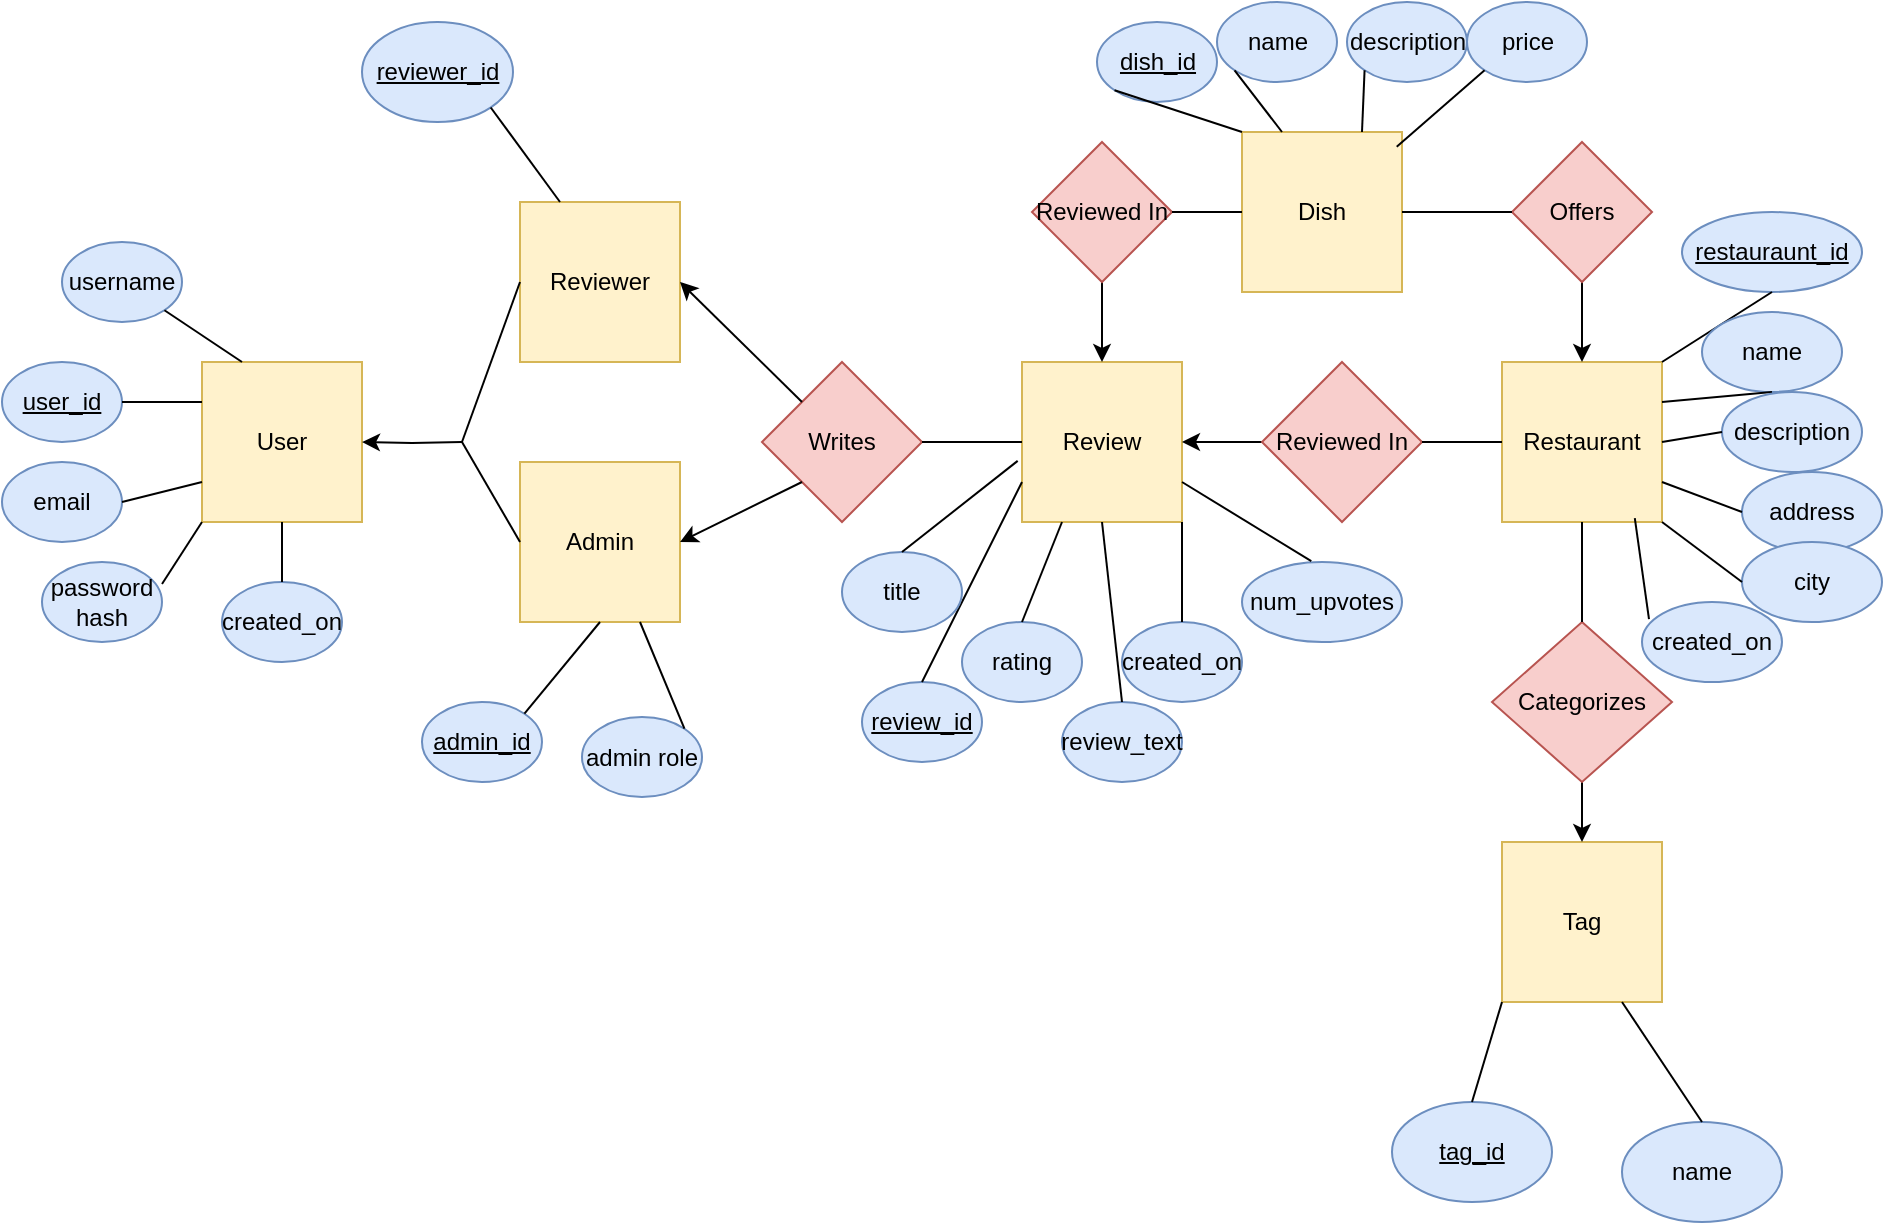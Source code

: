<mxfile version="24.6.4" type="github">
  <diagram id="R2lEEEUBdFMjLlhIrx00" name="Page-1">
    <mxGraphModel dx="2284" dy="1882" grid="1" gridSize="10" guides="1" tooltips="1" connect="1" arrows="1" fold="1" page="1" pageScale="1" pageWidth="850" pageHeight="1100" math="0" shadow="0" extFonts="Permanent Marker^https://fonts.googleapis.com/css?family=Permanent+Marker">
      <root>
        <mxCell id="0" />
        <mxCell id="1" parent="0" />
        <mxCell id="V21aiv9WlOXdOeAyt_kI-1" value="User" style="whiteSpace=wrap;html=1;aspect=fixed;fillColor=#fff2cc;strokeColor=#d6b656;" parent="1" vertex="1">
          <mxGeometry y="80" width="80" height="80" as="geometry" />
        </mxCell>
        <mxCell id="V21aiv9WlOXdOeAyt_kI-2" value="Review" style="whiteSpace=wrap;html=1;aspect=fixed;fillColor=#fff2cc;strokeColor=#d6b656;" parent="1" vertex="1">
          <mxGeometry x="410" y="80" width="80" height="80" as="geometry" />
        </mxCell>
        <mxCell id="V21aiv9WlOXdOeAyt_kI-3" value="Restaurant" style="whiteSpace=wrap;html=1;aspect=fixed;fillColor=#fff2cc;strokeColor=#d6b656;" parent="1" vertex="1">
          <mxGeometry x="650" y="80" width="80" height="80" as="geometry" />
        </mxCell>
        <mxCell id="V21aiv9WlOXdOeAyt_kI-8" value="" style="edgeStyle=orthogonalEdgeStyle;rounded=0;orthogonalLoop=1;jettySize=auto;html=1;" parent="1" target="V21aiv9WlOXdOeAyt_kI-1" edge="1">
          <mxGeometry relative="1" as="geometry">
            <mxPoint x="130" y="120" as="sourcePoint" />
          </mxGeometry>
        </mxCell>
        <mxCell id="V21aiv9WlOXdOeAyt_kI-4" value="Writes" style="rhombus;whiteSpace=wrap;html=1;fillColor=#f8cecc;strokeColor=#b85450;" parent="1" vertex="1">
          <mxGeometry x="280" y="80" width="80" height="80" as="geometry" />
        </mxCell>
        <mxCell id="V21aiv9WlOXdOeAyt_kI-10" value="" style="edgeStyle=orthogonalEdgeStyle;rounded=0;orthogonalLoop=1;jettySize=auto;html=1;" parent="1" source="V21aiv9WlOXdOeAyt_kI-5" target="V21aiv9WlOXdOeAyt_kI-2" edge="1">
          <mxGeometry relative="1" as="geometry" />
        </mxCell>
        <mxCell id="V21aiv9WlOXdOeAyt_kI-5" value="Reviewed In" style="rhombus;whiteSpace=wrap;html=1;fillColor=#f8cecc;strokeColor=#b85450;" parent="1" vertex="1">
          <mxGeometry x="530" y="80" width="80" height="80" as="geometry" />
        </mxCell>
        <mxCell id="V21aiv9WlOXdOeAyt_kI-6" value="&lt;div&gt;Tag&lt;/div&gt;" style="whiteSpace=wrap;html=1;aspect=fixed;fillColor=#fff2cc;strokeColor=#d6b656;" parent="1" vertex="1">
          <mxGeometry x="650" y="320" width="80" height="80" as="geometry" />
        </mxCell>
        <mxCell id="V21aiv9WlOXdOeAyt_kI-11" value="" style="edgeStyle=orthogonalEdgeStyle;rounded=0;orthogonalLoop=1;jettySize=auto;html=1;" parent="1" source="V21aiv9WlOXdOeAyt_kI-7" target="V21aiv9WlOXdOeAyt_kI-6" edge="1">
          <mxGeometry relative="1" as="geometry" />
        </mxCell>
        <mxCell id="V21aiv9WlOXdOeAyt_kI-7" value="Categorizes" style="rhombus;whiteSpace=wrap;html=1;fillColor=#f8cecc;strokeColor=#b85450;" parent="1" vertex="1">
          <mxGeometry x="645" y="210" width="90" height="80" as="geometry" />
        </mxCell>
        <mxCell id="V21aiv9WlOXdOeAyt_kI-12" value="" style="endArrow=none;html=1;rounded=0;entryX=1;entryY=0.5;entryDx=0;entryDy=0;exitX=0;exitY=0.5;exitDx=0;exitDy=0;" parent="1" source="V21aiv9WlOXdOeAyt_kI-2" target="V21aiv9WlOXdOeAyt_kI-4" edge="1">
          <mxGeometry width="50" height="50" relative="1" as="geometry">
            <mxPoint x="390" y="390" as="sourcePoint" />
            <mxPoint x="390" y="170" as="targetPoint" />
          </mxGeometry>
        </mxCell>
        <mxCell id="V21aiv9WlOXdOeAyt_kI-13" value="" style="endArrow=none;html=1;rounded=0;entryX=1;entryY=0.5;entryDx=0;entryDy=0;exitX=0;exitY=0.5;exitDx=0;exitDy=0;" parent="1" source="V21aiv9WlOXdOeAyt_kI-3" target="V21aiv9WlOXdOeAyt_kI-5" edge="1">
          <mxGeometry width="50" height="50" relative="1" as="geometry">
            <mxPoint x="390" y="270" as="sourcePoint" />
            <mxPoint x="440" y="220" as="targetPoint" />
          </mxGeometry>
        </mxCell>
        <mxCell id="V21aiv9WlOXdOeAyt_kI-14" value="" style="endArrow=none;html=1;rounded=0;entryX=0.5;entryY=1;entryDx=0;entryDy=0;exitX=0.5;exitY=0;exitDx=0;exitDy=0;" parent="1" source="V21aiv9WlOXdOeAyt_kI-7" target="V21aiv9WlOXdOeAyt_kI-3" edge="1">
          <mxGeometry width="50" height="50" relative="1" as="geometry">
            <mxPoint x="390" y="270" as="sourcePoint" />
            <mxPoint x="440" y="220" as="targetPoint" />
          </mxGeometry>
        </mxCell>
        <mxCell id="V21aiv9WlOXdOeAyt_kI-15" value="email" style="ellipse;whiteSpace=wrap;html=1;fillColor=#dae8fc;strokeColor=#6c8ebf;" parent="1" vertex="1">
          <mxGeometry x="-100" y="130" width="60" height="40" as="geometry" />
        </mxCell>
        <mxCell id="V21aiv9WlOXdOeAyt_kI-16" value="password hash" style="ellipse;whiteSpace=wrap;html=1;fillColor=#dae8fc;strokeColor=#6c8ebf;" parent="1" vertex="1">
          <mxGeometry x="-80" y="180" width="60" height="40" as="geometry" />
        </mxCell>
        <mxCell id="V21aiv9WlOXdOeAyt_kI-17" value="&lt;u&gt;user_id&lt;/u&gt;" style="ellipse;whiteSpace=wrap;html=1;fillColor=#dae8fc;strokeColor=#6c8ebf;" parent="1" vertex="1">
          <mxGeometry x="-100" y="80" width="60" height="40" as="geometry" />
        </mxCell>
        <mxCell id="V21aiv9WlOXdOeAyt_kI-18" value="created_on" style="ellipse;whiteSpace=wrap;html=1;fillColor=#dae8fc;strokeColor=#6c8ebf;" parent="1" vertex="1">
          <mxGeometry x="10" y="190" width="60" height="40" as="geometry" />
        </mxCell>
        <mxCell id="V21aiv9WlOXdOeAyt_kI-19" value="username" style="ellipse;whiteSpace=wrap;html=1;fillColor=#dae8fc;strokeColor=#6c8ebf;" parent="1" vertex="1">
          <mxGeometry x="-70" y="20" width="60" height="40" as="geometry" />
        </mxCell>
        <mxCell id="V21aiv9WlOXdOeAyt_kI-20" value="" style="endArrow=none;html=1;rounded=0;entryX=0.5;entryY=1;entryDx=0;entryDy=0;exitX=0.5;exitY=0;exitDx=0;exitDy=0;" parent="1" source="V21aiv9WlOXdOeAyt_kI-18" target="V21aiv9WlOXdOeAyt_kI-1" edge="1">
          <mxGeometry width="50" height="50" relative="1" as="geometry">
            <mxPoint x="20" y="230" as="sourcePoint" />
            <mxPoint x="220" y="180" as="targetPoint" />
          </mxGeometry>
        </mxCell>
        <mxCell id="V21aiv9WlOXdOeAyt_kI-21" value="" style="endArrow=none;html=1;rounded=0;entryX=0;entryY=1;entryDx=0;entryDy=0;exitX=1;exitY=0.275;exitDx=0;exitDy=0;exitPerimeter=0;" parent="1" source="V21aiv9WlOXdOeAyt_kI-16" target="V21aiv9WlOXdOeAyt_kI-1" edge="1">
          <mxGeometry width="50" height="50" relative="1" as="geometry">
            <mxPoint x="30" y="240" as="sourcePoint" />
            <mxPoint x="60" y="170" as="targetPoint" />
          </mxGeometry>
        </mxCell>
        <mxCell id="V21aiv9WlOXdOeAyt_kI-22" value="" style="endArrow=none;html=1;rounded=0;entryX=0;entryY=0.75;entryDx=0;entryDy=0;exitX=1;exitY=0.5;exitDx=0;exitDy=0;" parent="1" source="V21aiv9WlOXdOeAyt_kI-15" target="V21aiv9WlOXdOeAyt_kI-1" edge="1">
          <mxGeometry width="50" height="50" relative="1" as="geometry">
            <mxPoint x="40" y="250" as="sourcePoint" />
            <mxPoint x="70" y="180" as="targetPoint" />
          </mxGeometry>
        </mxCell>
        <mxCell id="V21aiv9WlOXdOeAyt_kI-23" value="" style="endArrow=none;html=1;rounded=0;entryX=0;entryY=0.25;entryDx=0;entryDy=0;exitX=1;exitY=0.5;exitDx=0;exitDy=0;" parent="1" source="V21aiv9WlOXdOeAyt_kI-17" target="V21aiv9WlOXdOeAyt_kI-1" edge="1">
          <mxGeometry width="50" height="50" relative="1" as="geometry">
            <mxPoint x="50" y="260" as="sourcePoint" />
            <mxPoint x="80" y="190" as="targetPoint" />
          </mxGeometry>
        </mxCell>
        <mxCell id="V21aiv9WlOXdOeAyt_kI-24" value="" style="endArrow=none;html=1;rounded=0;entryX=1;entryY=1;entryDx=0;entryDy=0;exitX=0.25;exitY=0;exitDx=0;exitDy=0;" parent="1" source="V21aiv9WlOXdOeAyt_kI-1" target="V21aiv9WlOXdOeAyt_kI-19" edge="1">
          <mxGeometry width="50" height="50" relative="1" as="geometry">
            <mxPoint x="60" y="270" as="sourcePoint" />
            <mxPoint x="90" y="200" as="targetPoint" />
          </mxGeometry>
        </mxCell>
        <mxCell id="V21aiv9WlOXdOeAyt_kI-25" value="Dish" style="whiteSpace=wrap;html=1;aspect=fixed;fillColor=#fff2cc;strokeColor=#d6b656;" parent="1" vertex="1">
          <mxGeometry x="520" y="-35" width="80" height="80" as="geometry" />
        </mxCell>
        <mxCell id="V21aiv9WlOXdOeAyt_kI-30" value="" style="edgeStyle=orthogonalEdgeStyle;rounded=0;orthogonalLoop=1;jettySize=auto;html=1;" parent="1" source="V21aiv9WlOXdOeAyt_kI-26" target="V21aiv9WlOXdOeAyt_kI-2" edge="1">
          <mxGeometry relative="1" as="geometry" />
        </mxCell>
        <mxCell id="V21aiv9WlOXdOeAyt_kI-26" value="Reviewed In" style="rhombus;whiteSpace=wrap;html=1;fillColor=#f8cecc;strokeColor=#b85450;" parent="1" vertex="1">
          <mxGeometry x="415" y="-30" width="70" height="70" as="geometry" />
        </mxCell>
        <mxCell id="V21aiv9WlOXdOeAyt_kI-29" value="" style="edgeStyle=orthogonalEdgeStyle;rounded=0;orthogonalLoop=1;jettySize=auto;html=1;curved=1;" parent="1" source="V21aiv9WlOXdOeAyt_kI-28" target="V21aiv9WlOXdOeAyt_kI-3" edge="1">
          <mxGeometry relative="1" as="geometry" />
        </mxCell>
        <mxCell id="V21aiv9WlOXdOeAyt_kI-28" value="Offers" style="rhombus;whiteSpace=wrap;html=1;fillColor=#f8cecc;strokeColor=#b85450;" parent="1" vertex="1">
          <mxGeometry x="655" y="-30" width="70" height="70" as="geometry" />
        </mxCell>
        <mxCell id="V21aiv9WlOXdOeAyt_kI-31" value="" style="endArrow=none;html=1;rounded=0;exitX=1;exitY=0.5;exitDx=0;exitDy=0;entryX=0;entryY=0.5;entryDx=0;entryDy=0;" parent="1" source="V21aiv9WlOXdOeAyt_kI-26" target="V21aiv9WlOXdOeAyt_kI-25" edge="1">
          <mxGeometry width="50" height="50" relative="1" as="geometry">
            <mxPoint x="500" y="70" as="sourcePoint" />
            <mxPoint x="550" y="20" as="targetPoint" />
          </mxGeometry>
        </mxCell>
        <mxCell id="V21aiv9WlOXdOeAyt_kI-32" value="" style="endArrow=none;html=1;rounded=0;entryX=0;entryY=0.5;entryDx=0;entryDy=0;exitX=1;exitY=0.5;exitDx=0;exitDy=0;" parent="1" source="V21aiv9WlOXdOeAyt_kI-25" target="V21aiv9WlOXdOeAyt_kI-28" edge="1">
          <mxGeometry width="50" height="50" relative="1" as="geometry">
            <mxPoint x="500" y="70" as="sourcePoint" />
            <mxPoint x="550" y="20" as="targetPoint" />
          </mxGeometry>
        </mxCell>
        <mxCell id="V21aiv9WlOXdOeAyt_kI-33" value="&lt;u&gt;review_id&lt;/u&gt;" style="ellipse;whiteSpace=wrap;html=1;fillColor=#dae8fc;strokeColor=#6c8ebf;" parent="1" vertex="1">
          <mxGeometry x="330" y="240" width="60" height="40" as="geometry" />
        </mxCell>
        <mxCell id="V21aiv9WlOXdOeAyt_kI-34" value="" style="endArrow=none;html=1;rounded=0;entryX=0;entryY=0.75;entryDx=0;entryDy=0;exitX=0.5;exitY=0;exitDx=0;exitDy=0;" parent="1" source="V21aiv9WlOXdOeAyt_kI-33" target="V21aiv9WlOXdOeAyt_kI-2" edge="1">
          <mxGeometry width="50" height="50" relative="1" as="geometry">
            <mxPoint x="500" y="190" as="sourcePoint" />
            <mxPoint x="380" y="55" as="targetPoint" />
          </mxGeometry>
        </mxCell>
        <mxCell id="V21aiv9WlOXdOeAyt_kI-36" value="rating" style="ellipse;whiteSpace=wrap;html=1;fillColor=#dae8fc;strokeColor=#6c8ebf;" parent="1" vertex="1">
          <mxGeometry x="380" y="210" width="60" height="40" as="geometry" />
        </mxCell>
        <mxCell id="V21aiv9WlOXdOeAyt_kI-37" value="" style="endArrow=none;html=1;rounded=0;entryX=0.25;entryY=1;entryDx=0;entryDy=0;exitX=0.5;exitY=0;exitDx=0;exitDy=0;" parent="1" source="V21aiv9WlOXdOeAyt_kI-36" target="V21aiv9WlOXdOeAyt_kI-2" edge="1">
          <mxGeometry width="50" height="50" relative="1" as="geometry">
            <mxPoint x="560" y="210" as="sourcePoint" />
            <mxPoint x="440" y="140" as="targetPoint" />
          </mxGeometry>
        </mxCell>
        <mxCell id="V21aiv9WlOXdOeAyt_kI-40" value="review_text" style="ellipse;whiteSpace=wrap;html=1;fillColor=#dae8fc;strokeColor=#6c8ebf;" parent="1" vertex="1">
          <mxGeometry x="430" y="250" width="60" height="40" as="geometry" />
        </mxCell>
        <mxCell id="V21aiv9WlOXdOeAyt_kI-41" value="" style="endArrow=none;html=1;rounded=0;entryX=0.5;entryY=1;entryDx=0;entryDy=0;exitX=0.5;exitY=0;exitDx=0;exitDy=0;" parent="1" source="V21aiv9WlOXdOeAyt_kI-40" target="V21aiv9WlOXdOeAyt_kI-2" edge="1">
          <mxGeometry width="50" height="50" relative="1" as="geometry">
            <mxPoint x="630" y="220" as="sourcePoint" />
            <mxPoint x="510" y="150" as="targetPoint" />
          </mxGeometry>
        </mxCell>
        <mxCell id="V21aiv9WlOXdOeAyt_kI-42" value="created_on" style="ellipse;whiteSpace=wrap;html=1;fillColor=#dae8fc;strokeColor=#6c8ebf;" parent="1" vertex="1">
          <mxGeometry x="460" y="210" width="60" height="40" as="geometry" />
        </mxCell>
        <mxCell id="V21aiv9WlOXdOeAyt_kI-43" value="" style="endArrow=none;html=1;rounded=0;entryX=1;entryY=1;entryDx=0;entryDy=0;exitX=0.5;exitY=0;exitDx=0;exitDy=0;" parent="1" source="V21aiv9WlOXdOeAyt_kI-42" target="V21aiv9WlOXdOeAyt_kI-2" edge="1">
          <mxGeometry width="50" height="50" relative="1" as="geometry">
            <mxPoint x="690" y="200" as="sourcePoint" />
            <mxPoint x="570" y="130" as="targetPoint" />
          </mxGeometry>
        </mxCell>
        <mxCell id="V21aiv9WlOXdOeAyt_kI-44" value="&lt;u&gt;dish_id&lt;/u&gt;" style="ellipse;whiteSpace=wrap;html=1;fillColor=#dae8fc;strokeColor=#6c8ebf;" parent="1" vertex="1">
          <mxGeometry x="447.5" y="-90" width="60" height="40" as="geometry" />
        </mxCell>
        <mxCell id="V21aiv9WlOXdOeAyt_kI-45" value="" style="endArrow=none;html=1;rounded=0;entryX=0;entryY=0;entryDx=0;entryDy=0;exitX=0;exitY=1;exitDx=0;exitDy=0;" parent="1" source="V21aiv9WlOXdOeAyt_kI-44" target="V21aiv9WlOXdOeAyt_kI-25" edge="1">
          <mxGeometry width="50" height="50" relative="1" as="geometry">
            <mxPoint x="510" y="-100" as="sourcePoint" />
            <mxPoint x="530" y="-210" as="targetPoint" />
          </mxGeometry>
        </mxCell>
        <mxCell id="V21aiv9WlOXdOeAyt_kI-46" value="&lt;div&gt;title&lt;/div&gt;" style="ellipse;whiteSpace=wrap;html=1;fillColor=#dae8fc;strokeColor=#6c8ebf;" parent="1" vertex="1">
          <mxGeometry x="320" y="175" width="60" height="40" as="geometry" />
        </mxCell>
        <mxCell id="V21aiv9WlOXdOeAyt_kI-47" value="" style="endArrow=none;html=1;rounded=0;entryX=-0.027;entryY=0.618;entryDx=0;entryDy=0;exitX=0.5;exitY=0;exitDx=0;exitDy=0;entryPerimeter=0;" parent="1" source="V21aiv9WlOXdOeAyt_kI-46" target="V21aiv9WlOXdOeAyt_kI-2" edge="1">
          <mxGeometry width="50" height="50" relative="1" as="geometry">
            <mxPoint x="440" y="200" as="sourcePoint" />
            <mxPoint x="320" y="130" as="targetPoint" />
          </mxGeometry>
        </mxCell>
        <mxCell id="V21aiv9WlOXdOeAyt_kI-48" value="name" style="ellipse;whiteSpace=wrap;html=1;fillColor=#dae8fc;strokeColor=#6c8ebf;" parent="1" vertex="1">
          <mxGeometry x="507.5" y="-100" width="60" height="40" as="geometry" />
        </mxCell>
        <mxCell id="V21aiv9WlOXdOeAyt_kI-49" value="" style="endArrow=none;html=1;rounded=0;entryX=0.25;entryY=0;entryDx=0;entryDy=0;exitX=0;exitY=1;exitDx=0;exitDy=0;" parent="1" source="V21aiv9WlOXdOeAyt_kI-48" target="V21aiv9WlOXdOeAyt_kI-25" edge="1">
          <mxGeometry width="50" height="50" relative="1" as="geometry">
            <mxPoint x="570" y="-110" as="sourcePoint" />
            <mxPoint x="580" y="-45" as="targetPoint" />
          </mxGeometry>
        </mxCell>
        <mxCell id="V21aiv9WlOXdOeAyt_kI-50" value="description" style="ellipse;whiteSpace=wrap;html=1;fillColor=#dae8fc;strokeColor=#6c8ebf;" parent="1" vertex="1">
          <mxGeometry x="572.5" y="-100" width="60" height="40" as="geometry" />
        </mxCell>
        <mxCell id="V21aiv9WlOXdOeAyt_kI-51" value="" style="endArrow=none;html=1;rounded=0;entryX=0.75;entryY=0;entryDx=0;entryDy=0;exitX=0;exitY=1;exitDx=0;exitDy=0;" parent="1" source="V21aiv9WlOXdOeAyt_kI-50" target="V21aiv9WlOXdOeAyt_kI-25" edge="1">
          <mxGeometry width="50" height="50" relative="1" as="geometry">
            <mxPoint x="635" y="-110" as="sourcePoint" />
            <mxPoint x="645" y="-45" as="targetPoint" />
          </mxGeometry>
        </mxCell>
        <mxCell id="V21aiv9WlOXdOeAyt_kI-52" value="price" style="ellipse;whiteSpace=wrap;html=1;fillColor=#dae8fc;strokeColor=#6c8ebf;" parent="1" vertex="1">
          <mxGeometry x="632.5" y="-100" width="60" height="40" as="geometry" />
        </mxCell>
        <mxCell id="V21aiv9WlOXdOeAyt_kI-53" value="" style="endArrow=none;html=1;rounded=0;entryX=0.967;entryY=0.092;entryDx=0;entryDy=0;exitX=0;exitY=1;exitDx=0;exitDy=0;entryPerimeter=0;" parent="1" source="V21aiv9WlOXdOeAyt_kI-52" target="V21aiv9WlOXdOeAyt_kI-25" edge="1">
          <mxGeometry width="50" height="50" relative="1" as="geometry">
            <mxPoint x="695" y="-110" as="sourcePoint" />
            <mxPoint x="705" y="-45" as="targetPoint" />
          </mxGeometry>
        </mxCell>
        <mxCell id="V21aiv9WlOXdOeAyt_kI-54" value="&lt;u&gt;restauraunt_id&lt;/u&gt;" style="ellipse;whiteSpace=wrap;html=1;fillColor=#dae8fc;strokeColor=#6c8ebf;" parent="1" vertex="1">
          <mxGeometry x="740" y="5" width="90" height="40" as="geometry" />
        </mxCell>
        <mxCell id="V21aiv9WlOXdOeAyt_kI-55" value="" style="endArrow=none;html=1;rounded=0;entryX=1;entryY=0;entryDx=0;entryDy=0;exitX=0.5;exitY=1;exitDx=0;exitDy=0;" parent="1" source="V21aiv9WlOXdOeAyt_kI-54" target="V21aiv9WlOXdOeAyt_kI-3" edge="1">
          <mxGeometry width="50" height="50" relative="1" as="geometry">
            <mxPoint x="790" y="15" as="sourcePoint" />
            <mxPoint x="800" y="80" as="targetPoint" />
          </mxGeometry>
        </mxCell>
        <mxCell id="V21aiv9WlOXdOeAyt_kI-56" value="name" style="ellipse;whiteSpace=wrap;html=1;fillColor=#dae8fc;strokeColor=#6c8ebf;" parent="1" vertex="1">
          <mxGeometry x="750" y="55" width="70" height="40" as="geometry" />
        </mxCell>
        <mxCell id="V21aiv9WlOXdOeAyt_kI-57" value="" style="endArrow=none;html=1;rounded=0;entryX=1;entryY=0.25;entryDx=0;entryDy=0;exitX=0.5;exitY=1;exitDx=0;exitDy=0;" parent="1" source="V21aiv9WlOXdOeAyt_kI-56" target="V21aiv9WlOXdOeAyt_kI-3" edge="1">
          <mxGeometry width="50" height="50" relative="1" as="geometry">
            <mxPoint x="800" y="65" as="sourcePoint" />
            <mxPoint x="740" y="130" as="targetPoint" />
          </mxGeometry>
        </mxCell>
        <mxCell id="V21aiv9WlOXdOeAyt_kI-58" value="description" style="ellipse;whiteSpace=wrap;html=1;fillColor=#dae8fc;strokeColor=#6c8ebf;" parent="1" vertex="1">
          <mxGeometry x="760" y="95" width="70" height="40" as="geometry" />
        </mxCell>
        <mxCell id="V21aiv9WlOXdOeAyt_kI-59" value="" style="endArrow=none;html=1;rounded=0;entryX=1;entryY=0.5;entryDx=0;entryDy=0;exitX=0;exitY=0.5;exitDx=0;exitDy=0;" parent="1" source="V21aiv9WlOXdOeAyt_kI-58" target="V21aiv9WlOXdOeAyt_kI-3" edge="1">
          <mxGeometry width="50" height="50" relative="1" as="geometry">
            <mxPoint x="850" y="107.5" as="sourcePoint" />
            <mxPoint x="780" y="142.5" as="targetPoint" />
          </mxGeometry>
        </mxCell>
        <mxCell id="V21aiv9WlOXdOeAyt_kI-60" value="address" style="ellipse;whiteSpace=wrap;html=1;fillColor=#dae8fc;strokeColor=#6c8ebf;" parent="1" vertex="1">
          <mxGeometry x="770" y="135" width="70" height="40" as="geometry" />
        </mxCell>
        <mxCell id="V21aiv9WlOXdOeAyt_kI-61" value="" style="endArrow=none;html=1;rounded=0;entryX=1;entryY=0.75;entryDx=0;entryDy=0;exitX=0;exitY=0.5;exitDx=0;exitDy=0;" parent="1" source="V21aiv9WlOXdOeAyt_kI-60" target="V21aiv9WlOXdOeAyt_kI-3" edge="1">
          <mxGeometry width="50" height="50" relative="1" as="geometry">
            <mxPoint x="850" y="147.5" as="sourcePoint" />
            <mxPoint x="780" y="182.5" as="targetPoint" />
          </mxGeometry>
        </mxCell>
        <mxCell id="V21aiv9WlOXdOeAyt_kI-62" value="city" style="ellipse;whiteSpace=wrap;html=1;fillColor=#dae8fc;strokeColor=#6c8ebf;" parent="1" vertex="1">
          <mxGeometry x="770" y="170" width="70" height="40" as="geometry" />
        </mxCell>
        <mxCell id="V21aiv9WlOXdOeAyt_kI-63" value="" style="endArrow=none;html=1;rounded=0;entryX=1;entryY=1;entryDx=0;entryDy=0;exitX=0;exitY=0.5;exitDx=0;exitDy=0;" parent="1" source="V21aiv9WlOXdOeAyt_kI-62" target="V21aiv9WlOXdOeAyt_kI-3" edge="1">
          <mxGeometry width="50" height="50" relative="1" as="geometry">
            <mxPoint x="850" y="187.5" as="sourcePoint" />
            <mxPoint x="780" y="222.5" as="targetPoint" />
          </mxGeometry>
        </mxCell>
        <mxCell id="V21aiv9WlOXdOeAyt_kI-64" value="created_on" style="ellipse;whiteSpace=wrap;html=1;fillColor=#dae8fc;strokeColor=#6c8ebf;" parent="1" vertex="1">
          <mxGeometry x="720" y="200" width="70" height="40" as="geometry" />
        </mxCell>
        <mxCell id="V21aiv9WlOXdOeAyt_kI-65" value="" style="endArrow=none;html=1;rounded=0;entryX=0.83;entryY=0.976;entryDx=0;entryDy=0;exitX=0.05;exitY=0.213;exitDx=0;exitDy=0;exitPerimeter=0;entryPerimeter=0;" parent="1" source="V21aiv9WlOXdOeAyt_kI-64" target="V21aiv9WlOXdOeAyt_kI-3" edge="1">
          <mxGeometry width="50" height="50" relative="1" as="geometry">
            <mxPoint x="840" y="230" as="sourcePoint" />
            <mxPoint x="770" y="265" as="targetPoint" />
          </mxGeometry>
        </mxCell>
        <mxCell id="V21aiv9WlOXdOeAyt_kI-66" value="&lt;u&gt;tag_id&lt;/u&gt;" style="ellipse;whiteSpace=wrap;html=1;fillColor=#dae8fc;strokeColor=#6c8ebf;" parent="1" vertex="1">
          <mxGeometry x="595" y="450" width="80" height="50" as="geometry" />
        </mxCell>
        <mxCell id="V21aiv9WlOXdOeAyt_kI-67" value="name" style="ellipse;whiteSpace=wrap;html=1;fillColor=#dae8fc;strokeColor=#6c8ebf;" parent="1" vertex="1">
          <mxGeometry x="710" y="460" width="80" height="50" as="geometry" />
        </mxCell>
        <mxCell id="V21aiv9WlOXdOeAyt_kI-68" value="" style="endArrow=none;html=1;rounded=0;entryX=0;entryY=1;entryDx=0;entryDy=0;exitX=0.5;exitY=0;exitDx=0;exitDy=0;" parent="1" source="V21aiv9WlOXdOeAyt_kI-66" target="V21aiv9WlOXdOeAyt_kI-6" edge="1">
          <mxGeometry width="50" height="50" relative="1" as="geometry">
            <mxPoint x="590" y="500" as="sourcePoint" />
            <mxPoint x="640" y="450" as="targetPoint" />
          </mxGeometry>
        </mxCell>
        <mxCell id="V21aiv9WlOXdOeAyt_kI-69" value="" style="endArrow=none;html=1;rounded=0;entryX=0.75;entryY=1;entryDx=0;entryDy=0;exitX=0.5;exitY=0;exitDx=0;exitDy=0;" parent="1" source="V21aiv9WlOXdOeAyt_kI-67" target="V21aiv9WlOXdOeAyt_kI-6" edge="1">
          <mxGeometry width="50" height="50" relative="1" as="geometry">
            <mxPoint x="590" y="500" as="sourcePoint" />
            <mxPoint x="640" y="450" as="targetPoint" />
          </mxGeometry>
        </mxCell>
        <mxCell id="V21aiv9WlOXdOeAyt_kI-72" value="num_upvotes" style="ellipse;whiteSpace=wrap;html=1;fillColor=#dae8fc;strokeColor=#6c8ebf;" parent="1" vertex="1">
          <mxGeometry x="520" y="180" width="80" height="40" as="geometry" />
        </mxCell>
        <mxCell id="V21aiv9WlOXdOeAyt_kI-73" value="" style="endArrow=none;html=1;rounded=0;entryX=1;entryY=0.75;entryDx=0;entryDy=0;exitX=0.433;exitY=-0.01;exitDx=0;exitDy=0;exitPerimeter=0;" parent="1" source="V21aiv9WlOXdOeAyt_kI-72" target="V21aiv9WlOXdOeAyt_kI-2" edge="1">
          <mxGeometry width="50" height="50" relative="1" as="geometry">
            <mxPoint x="400" y="270" as="sourcePoint" />
            <mxPoint x="450" y="220" as="targetPoint" />
          </mxGeometry>
        </mxCell>
        <mxCell id="nrp2-oShnROYUHAb0lb9-1" value="Reviewer" style="whiteSpace=wrap;html=1;aspect=fixed;fillColor=#fff2cc;strokeColor=#d6b656;" vertex="1" parent="1">
          <mxGeometry x="159" width="80" height="80" as="geometry" />
        </mxCell>
        <mxCell id="nrp2-oShnROYUHAb0lb9-2" value="" style="endArrow=none;html=1;rounded=0;exitX=0;exitY=0.5;exitDx=0;exitDy=0;" edge="1" parent="1" source="nrp2-oShnROYUHAb0lb9-1">
          <mxGeometry width="50" height="50" relative="1" as="geometry">
            <mxPoint x="219" y="190" as="sourcePoint" />
            <mxPoint x="130" y="120" as="targetPoint" />
          </mxGeometry>
        </mxCell>
        <mxCell id="nrp2-oShnROYUHAb0lb9-3" value="Admin" style="whiteSpace=wrap;html=1;aspect=fixed;fillColor=#fff2cc;strokeColor=#d6b656;" vertex="1" parent="1">
          <mxGeometry x="159" y="130" width="80" height="80" as="geometry" />
        </mxCell>
        <mxCell id="nrp2-oShnROYUHAb0lb9-4" value="" style="endArrow=none;html=1;rounded=0;entryX=0;entryY=0.5;entryDx=0;entryDy=0;" edge="1" parent="1" target="nrp2-oShnROYUHAb0lb9-3">
          <mxGeometry width="50" height="50" relative="1" as="geometry">
            <mxPoint x="130" y="120" as="sourcePoint" />
            <mxPoint x="140" y="130" as="targetPoint" />
          </mxGeometry>
        </mxCell>
        <mxCell id="nrp2-oShnROYUHAb0lb9-5" value="&lt;u&gt;admin_id&lt;/u&gt;" style="ellipse;whiteSpace=wrap;html=1;fillColor=#dae8fc;strokeColor=#6c8ebf;" vertex="1" parent="1">
          <mxGeometry x="110" y="250" width="60" height="40" as="geometry" />
        </mxCell>
        <mxCell id="nrp2-oShnROYUHAb0lb9-6" value="" style="endArrow=none;html=1;rounded=0;entryX=1;entryY=0;entryDx=0;entryDy=0;exitX=0.5;exitY=1;exitDx=0;exitDy=0;" edge="1" parent="1" target="nrp2-oShnROYUHAb0lb9-5" source="nrp2-oShnROYUHAb0lb9-3">
          <mxGeometry width="50" height="50" relative="1" as="geometry">
            <mxPoint x="180" y="280" as="sourcePoint" />
            <mxPoint x="250" y="400" as="targetPoint" />
          </mxGeometry>
        </mxCell>
        <mxCell id="nrp2-oShnROYUHAb0lb9-7" value="&lt;u&gt;reviewer_id&lt;/u&gt;" style="ellipse;whiteSpace=wrap;html=1;fillColor=#dae8fc;strokeColor=#6c8ebf;" vertex="1" parent="1">
          <mxGeometry x="80" y="-90" width="75.5" height="50" as="geometry" />
        </mxCell>
        <mxCell id="nrp2-oShnROYUHAb0lb9-8" value="" style="endArrow=none;html=1;rounded=0;entryX=1;entryY=1;entryDx=0;entryDy=0;exitX=0.25;exitY=0;exitDx=0;exitDy=0;" edge="1" parent="1" target="nrp2-oShnROYUHAb0lb9-7" source="nrp2-oShnROYUHAb0lb9-1">
          <mxGeometry width="50" height="50" relative="1" as="geometry">
            <mxPoint x="184.5" y="-120" as="sourcePoint" />
            <mxPoint x="235.5" y="70" as="targetPoint" />
          </mxGeometry>
        </mxCell>
        <mxCell id="nrp2-oShnROYUHAb0lb9-9" value="" style="endArrow=classic;html=1;rounded=0;exitX=0;exitY=1;exitDx=0;exitDy=0;entryX=1;entryY=0.5;entryDx=0;entryDy=0;" edge="1" parent="1" source="V21aiv9WlOXdOeAyt_kI-4" target="nrp2-oShnROYUHAb0lb9-3">
          <mxGeometry width="50" height="50" relative="1" as="geometry">
            <mxPoint x="420" y="140" as="sourcePoint" />
            <mxPoint x="470" y="90" as="targetPoint" />
          </mxGeometry>
        </mxCell>
        <mxCell id="nrp2-oShnROYUHAb0lb9-10" value="" style="endArrow=classic;html=1;rounded=0;exitX=0;exitY=0;exitDx=0;exitDy=0;entryX=1;entryY=0.5;entryDx=0;entryDy=0;" edge="1" parent="1" source="V21aiv9WlOXdOeAyt_kI-4" target="nrp2-oShnROYUHAb0lb9-1">
          <mxGeometry width="50" height="50" relative="1" as="geometry">
            <mxPoint x="420" y="140" as="sourcePoint" />
            <mxPoint x="470" y="90" as="targetPoint" />
          </mxGeometry>
        </mxCell>
        <mxCell id="nrp2-oShnROYUHAb0lb9-11" value="admin role" style="ellipse;whiteSpace=wrap;html=1;fillColor=#dae8fc;strokeColor=#6c8ebf;" vertex="1" parent="1">
          <mxGeometry x="190" y="257.5" width="60" height="40" as="geometry" />
        </mxCell>
        <mxCell id="nrp2-oShnROYUHAb0lb9-12" value="" style="endArrow=none;html=1;rounded=0;entryX=1;entryY=0;entryDx=0;entryDy=0;exitX=0.75;exitY=1;exitDx=0;exitDy=0;" edge="1" parent="1" target="nrp2-oShnROYUHAb0lb9-11" source="nrp2-oShnROYUHAb0lb9-3">
          <mxGeometry width="50" height="50" relative="1" as="geometry">
            <mxPoint x="279" y="217.5" as="sourcePoint" />
            <mxPoint x="330" y="407.5" as="targetPoint" />
          </mxGeometry>
        </mxCell>
      </root>
    </mxGraphModel>
  </diagram>
</mxfile>
